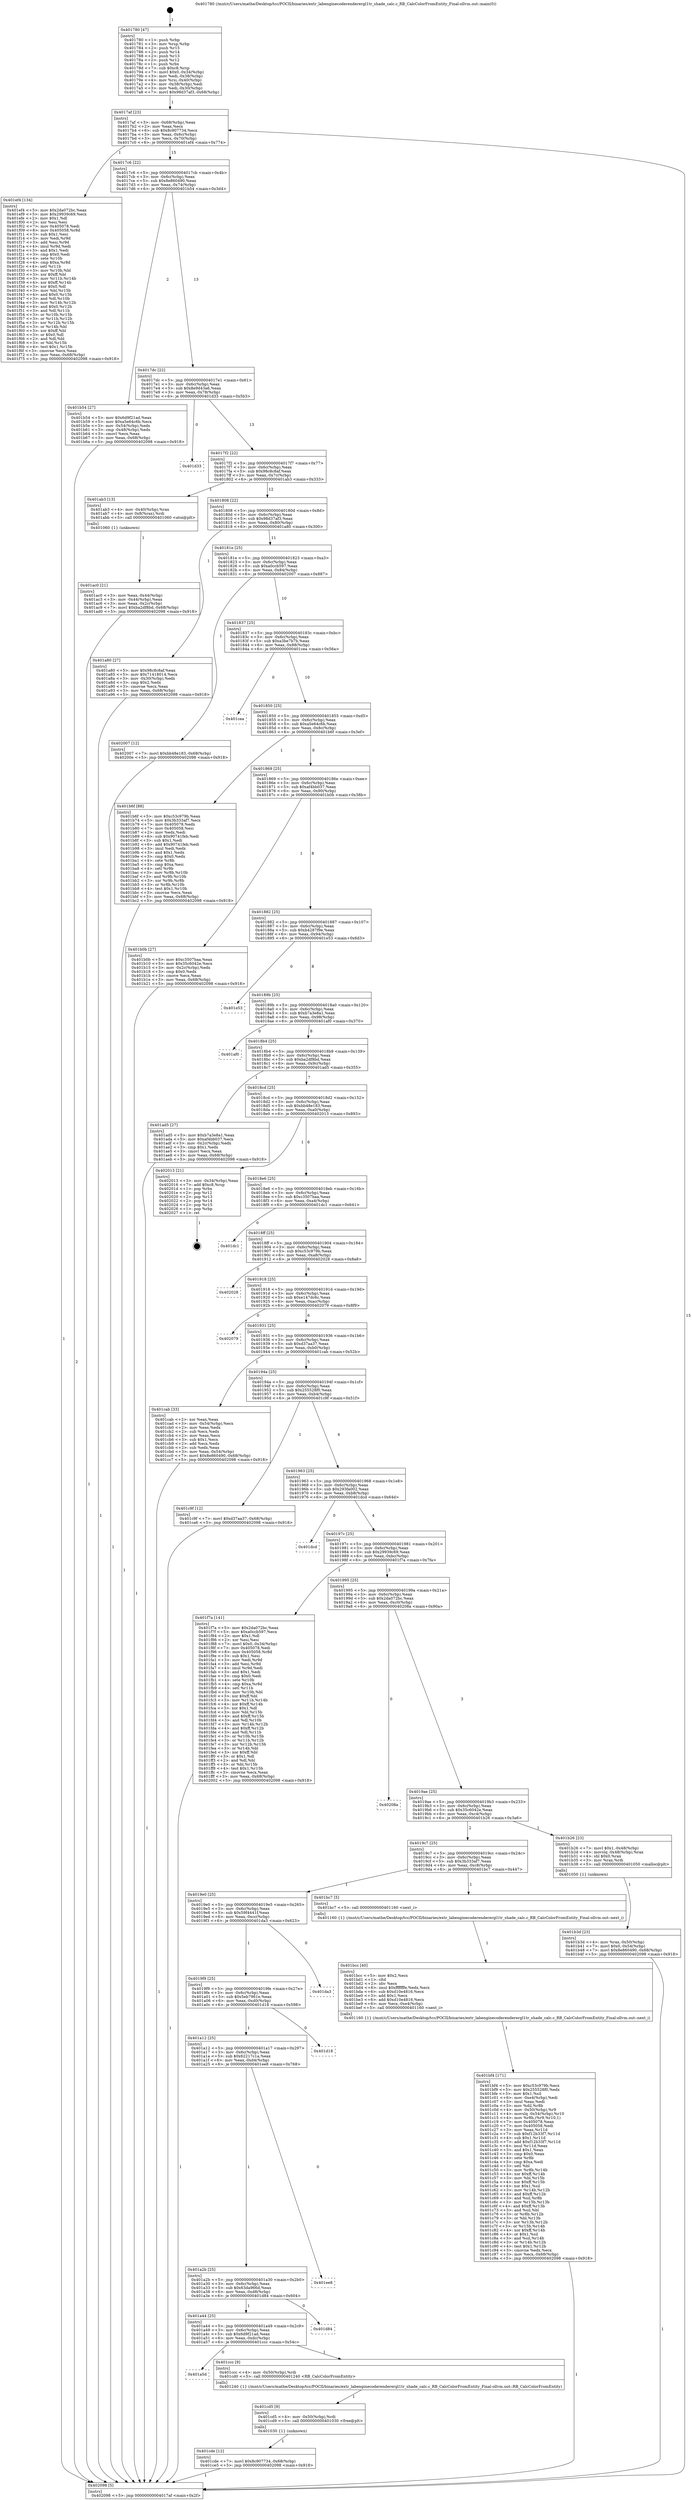 digraph "0x401780" {
  label = "0x401780 (/mnt/c/Users/mathe/Desktop/tcc/POCII/binaries/extr_labenginecoderenderergl1tr_shade_calc.c_RB_CalcColorFromEntity_Final-ollvm.out::main(0))"
  labelloc = "t"
  node[shape=record]

  Entry [label="",width=0.3,height=0.3,shape=circle,fillcolor=black,style=filled]
  "0x4017af" [label="{
     0x4017af [23]\l
     | [instrs]\l
     &nbsp;&nbsp;0x4017af \<+3\>: mov -0x68(%rbp),%eax\l
     &nbsp;&nbsp;0x4017b2 \<+2\>: mov %eax,%ecx\l
     &nbsp;&nbsp;0x4017b4 \<+6\>: sub $0x8c907734,%ecx\l
     &nbsp;&nbsp;0x4017ba \<+3\>: mov %eax,-0x6c(%rbp)\l
     &nbsp;&nbsp;0x4017bd \<+3\>: mov %ecx,-0x70(%rbp)\l
     &nbsp;&nbsp;0x4017c0 \<+6\>: je 0000000000401ef4 \<main+0x774\>\l
  }"]
  "0x401ef4" [label="{
     0x401ef4 [134]\l
     | [instrs]\l
     &nbsp;&nbsp;0x401ef4 \<+5\>: mov $0x2da072bc,%eax\l
     &nbsp;&nbsp;0x401ef9 \<+5\>: mov $0x29939c69,%ecx\l
     &nbsp;&nbsp;0x401efe \<+2\>: mov $0x1,%dl\l
     &nbsp;&nbsp;0x401f00 \<+2\>: xor %esi,%esi\l
     &nbsp;&nbsp;0x401f02 \<+7\>: mov 0x405078,%edi\l
     &nbsp;&nbsp;0x401f09 \<+8\>: mov 0x405058,%r8d\l
     &nbsp;&nbsp;0x401f11 \<+3\>: sub $0x1,%esi\l
     &nbsp;&nbsp;0x401f14 \<+3\>: mov %edi,%r9d\l
     &nbsp;&nbsp;0x401f17 \<+3\>: add %esi,%r9d\l
     &nbsp;&nbsp;0x401f1a \<+4\>: imul %r9d,%edi\l
     &nbsp;&nbsp;0x401f1e \<+3\>: and $0x1,%edi\l
     &nbsp;&nbsp;0x401f21 \<+3\>: cmp $0x0,%edi\l
     &nbsp;&nbsp;0x401f24 \<+4\>: sete %r10b\l
     &nbsp;&nbsp;0x401f28 \<+4\>: cmp $0xa,%r8d\l
     &nbsp;&nbsp;0x401f2c \<+4\>: setl %r11b\l
     &nbsp;&nbsp;0x401f30 \<+3\>: mov %r10b,%bl\l
     &nbsp;&nbsp;0x401f33 \<+3\>: xor $0xff,%bl\l
     &nbsp;&nbsp;0x401f36 \<+3\>: mov %r11b,%r14b\l
     &nbsp;&nbsp;0x401f39 \<+4\>: xor $0xff,%r14b\l
     &nbsp;&nbsp;0x401f3d \<+3\>: xor $0x0,%dl\l
     &nbsp;&nbsp;0x401f40 \<+3\>: mov %bl,%r15b\l
     &nbsp;&nbsp;0x401f43 \<+4\>: and $0x0,%r15b\l
     &nbsp;&nbsp;0x401f47 \<+3\>: and %dl,%r10b\l
     &nbsp;&nbsp;0x401f4a \<+3\>: mov %r14b,%r12b\l
     &nbsp;&nbsp;0x401f4d \<+4\>: and $0x0,%r12b\l
     &nbsp;&nbsp;0x401f51 \<+3\>: and %dl,%r11b\l
     &nbsp;&nbsp;0x401f54 \<+3\>: or %r10b,%r15b\l
     &nbsp;&nbsp;0x401f57 \<+3\>: or %r11b,%r12b\l
     &nbsp;&nbsp;0x401f5a \<+3\>: xor %r12b,%r15b\l
     &nbsp;&nbsp;0x401f5d \<+3\>: or %r14b,%bl\l
     &nbsp;&nbsp;0x401f60 \<+3\>: xor $0xff,%bl\l
     &nbsp;&nbsp;0x401f63 \<+3\>: or $0x0,%dl\l
     &nbsp;&nbsp;0x401f66 \<+2\>: and %dl,%bl\l
     &nbsp;&nbsp;0x401f68 \<+3\>: or %bl,%r15b\l
     &nbsp;&nbsp;0x401f6b \<+4\>: test $0x1,%r15b\l
     &nbsp;&nbsp;0x401f6f \<+3\>: cmovne %ecx,%eax\l
     &nbsp;&nbsp;0x401f72 \<+3\>: mov %eax,-0x68(%rbp)\l
     &nbsp;&nbsp;0x401f75 \<+5\>: jmp 0000000000402098 \<main+0x918\>\l
  }"]
  "0x4017c6" [label="{
     0x4017c6 [22]\l
     | [instrs]\l
     &nbsp;&nbsp;0x4017c6 \<+5\>: jmp 00000000004017cb \<main+0x4b\>\l
     &nbsp;&nbsp;0x4017cb \<+3\>: mov -0x6c(%rbp),%eax\l
     &nbsp;&nbsp;0x4017ce \<+5\>: sub $0x8e860490,%eax\l
     &nbsp;&nbsp;0x4017d3 \<+3\>: mov %eax,-0x74(%rbp)\l
     &nbsp;&nbsp;0x4017d6 \<+6\>: je 0000000000401b54 \<main+0x3d4\>\l
  }"]
  Exit [label="",width=0.3,height=0.3,shape=circle,fillcolor=black,style=filled,peripheries=2]
  "0x401b54" [label="{
     0x401b54 [27]\l
     | [instrs]\l
     &nbsp;&nbsp;0x401b54 \<+5\>: mov $0x6d9f21ad,%eax\l
     &nbsp;&nbsp;0x401b59 \<+5\>: mov $0xa5e64c6b,%ecx\l
     &nbsp;&nbsp;0x401b5e \<+3\>: mov -0x54(%rbp),%edx\l
     &nbsp;&nbsp;0x401b61 \<+3\>: cmp -0x48(%rbp),%edx\l
     &nbsp;&nbsp;0x401b64 \<+3\>: cmovl %ecx,%eax\l
     &nbsp;&nbsp;0x401b67 \<+3\>: mov %eax,-0x68(%rbp)\l
     &nbsp;&nbsp;0x401b6a \<+5\>: jmp 0000000000402098 \<main+0x918\>\l
  }"]
  "0x4017dc" [label="{
     0x4017dc [22]\l
     | [instrs]\l
     &nbsp;&nbsp;0x4017dc \<+5\>: jmp 00000000004017e1 \<main+0x61\>\l
     &nbsp;&nbsp;0x4017e1 \<+3\>: mov -0x6c(%rbp),%eax\l
     &nbsp;&nbsp;0x4017e4 \<+5\>: sub $0x8e9d43a6,%eax\l
     &nbsp;&nbsp;0x4017e9 \<+3\>: mov %eax,-0x78(%rbp)\l
     &nbsp;&nbsp;0x4017ec \<+6\>: je 0000000000401d33 \<main+0x5b3\>\l
  }"]
  "0x401cde" [label="{
     0x401cde [12]\l
     | [instrs]\l
     &nbsp;&nbsp;0x401cde \<+7\>: movl $0x8c907734,-0x68(%rbp)\l
     &nbsp;&nbsp;0x401ce5 \<+5\>: jmp 0000000000402098 \<main+0x918\>\l
  }"]
  "0x401d33" [label="{
     0x401d33\l
  }", style=dashed]
  "0x4017f2" [label="{
     0x4017f2 [22]\l
     | [instrs]\l
     &nbsp;&nbsp;0x4017f2 \<+5\>: jmp 00000000004017f7 \<main+0x77\>\l
     &nbsp;&nbsp;0x4017f7 \<+3\>: mov -0x6c(%rbp),%eax\l
     &nbsp;&nbsp;0x4017fa \<+5\>: sub $0x98c8c8af,%eax\l
     &nbsp;&nbsp;0x4017ff \<+3\>: mov %eax,-0x7c(%rbp)\l
     &nbsp;&nbsp;0x401802 \<+6\>: je 0000000000401ab3 \<main+0x333\>\l
  }"]
  "0x401cd5" [label="{
     0x401cd5 [9]\l
     | [instrs]\l
     &nbsp;&nbsp;0x401cd5 \<+4\>: mov -0x50(%rbp),%rdi\l
     &nbsp;&nbsp;0x401cd9 \<+5\>: call 0000000000401030 \<free@plt\>\l
     | [calls]\l
     &nbsp;&nbsp;0x401030 \{1\} (unknown)\l
  }"]
  "0x401ab3" [label="{
     0x401ab3 [13]\l
     | [instrs]\l
     &nbsp;&nbsp;0x401ab3 \<+4\>: mov -0x40(%rbp),%rax\l
     &nbsp;&nbsp;0x401ab7 \<+4\>: mov 0x8(%rax),%rdi\l
     &nbsp;&nbsp;0x401abb \<+5\>: call 0000000000401060 \<atoi@plt\>\l
     | [calls]\l
     &nbsp;&nbsp;0x401060 \{1\} (unknown)\l
  }"]
  "0x401808" [label="{
     0x401808 [22]\l
     | [instrs]\l
     &nbsp;&nbsp;0x401808 \<+5\>: jmp 000000000040180d \<main+0x8d\>\l
     &nbsp;&nbsp;0x40180d \<+3\>: mov -0x6c(%rbp),%eax\l
     &nbsp;&nbsp;0x401810 \<+5\>: sub $0x98d37af3,%eax\l
     &nbsp;&nbsp;0x401815 \<+3\>: mov %eax,-0x80(%rbp)\l
     &nbsp;&nbsp;0x401818 \<+6\>: je 0000000000401a80 \<main+0x300\>\l
  }"]
  "0x401a5d" [label="{
     0x401a5d\l
  }", style=dashed]
  "0x401a80" [label="{
     0x401a80 [27]\l
     | [instrs]\l
     &nbsp;&nbsp;0x401a80 \<+5\>: mov $0x98c8c8af,%eax\l
     &nbsp;&nbsp;0x401a85 \<+5\>: mov $0x71418014,%ecx\l
     &nbsp;&nbsp;0x401a8a \<+3\>: mov -0x30(%rbp),%edx\l
     &nbsp;&nbsp;0x401a8d \<+3\>: cmp $0x2,%edx\l
     &nbsp;&nbsp;0x401a90 \<+3\>: cmovne %ecx,%eax\l
     &nbsp;&nbsp;0x401a93 \<+3\>: mov %eax,-0x68(%rbp)\l
     &nbsp;&nbsp;0x401a96 \<+5\>: jmp 0000000000402098 \<main+0x918\>\l
  }"]
  "0x40181e" [label="{
     0x40181e [25]\l
     | [instrs]\l
     &nbsp;&nbsp;0x40181e \<+5\>: jmp 0000000000401823 \<main+0xa3\>\l
     &nbsp;&nbsp;0x401823 \<+3\>: mov -0x6c(%rbp),%eax\l
     &nbsp;&nbsp;0x401826 \<+5\>: sub $0xa0ccb597,%eax\l
     &nbsp;&nbsp;0x40182b \<+6\>: mov %eax,-0x84(%rbp)\l
     &nbsp;&nbsp;0x401831 \<+6\>: je 0000000000402007 \<main+0x887\>\l
  }"]
  "0x402098" [label="{
     0x402098 [5]\l
     | [instrs]\l
     &nbsp;&nbsp;0x402098 \<+5\>: jmp 00000000004017af \<main+0x2f\>\l
  }"]
  "0x401780" [label="{
     0x401780 [47]\l
     | [instrs]\l
     &nbsp;&nbsp;0x401780 \<+1\>: push %rbp\l
     &nbsp;&nbsp;0x401781 \<+3\>: mov %rsp,%rbp\l
     &nbsp;&nbsp;0x401784 \<+2\>: push %r15\l
     &nbsp;&nbsp;0x401786 \<+2\>: push %r14\l
     &nbsp;&nbsp;0x401788 \<+2\>: push %r13\l
     &nbsp;&nbsp;0x40178a \<+2\>: push %r12\l
     &nbsp;&nbsp;0x40178c \<+1\>: push %rbx\l
     &nbsp;&nbsp;0x40178d \<+7\>: sub $0xc8,%rsp\l
     &nbsp;&nbsp;0x401794 \<+7\>: movl $0x0,-0x34(%rbp)\l
     &nbsp;&nbsp;0x40179b \<+3\>: mov %edi,-0x38(%rbp)\l
     &nbsp;&nbsp;0x40179e \<+4\>: mov %rsi,-0x40(%rbp)\l
     &nbsp;&nbsp;0x4017a2 \<+3\>: mov -0x38(%rbp),%edi\l
     &nbsp;&nbsp;0x4017a5 \<+3\>: mov %edi,-0x30(%rbp)\l
     &nbsp;&nbsp;0x4017a8 \<+7\>: movl $0x98d37af3,-0x68(%rbp)\l
  }"]
  "0x401ac0" [label="{
     0x401ac0 [21]\l
     | [instrs]\l
     &nbsp;&nbsp;0x401ac0 \<+3\>: mov %eax,-0x44(%rbp)\l
     &nbsp;&nbsp;0x401ac3 \<+3\>: mov -0x44(%rbp),%eax\l
     &nbsp;&nbsp;0x401ac6 \<+3\>: mov %eax,-0x2c(%rbp)\l
     &nbsp;&nbsp;0x401ac9 \<+7\>: movl $0xba2df8bd,-0x68(%rbp)\l
     &nbsp;&nbsp;0x401ad0 \<+5\>: jmp 0000000000402098 \<main+0x918\>\l
  }"]
  "0x401ccc" [label="{
     0x401ccc [9]\l
     | [instrs]\l
     &nbsp;&nbsp;0x401ccc \<+4\>: mov -0x50(%rbp),%rdi\l
     &nbsp;&nbsp;0x401cd0 \<+5\>: call 0000000000401240 \<RB_CalcColorFromEntity\>\l
     | [calls]\l
     &nbsp;&nbsp;0x401240 \{1\} (/mnt/c/Users/mathe/Desktop/tcc/POCII/binaries/extr_labenginecoderenderergl1tr_shade_calc.c_RB_CalcColorFromEntity_Final-ollvm.out::RB_CalcColorFromEntity)\l
  }"]
  "0x402007" [label="{
     0x402007 [12]\l
     | [instrs]\l
     &nbsp;&nbsp;0x402007 \<+7\>: movl $0xbb48e183,-0x68(%rbp)\l
     &nbsp;&nbsp;0x40200e \<+5\>: jmp 0000000000402098 \<main+0x918\>\l
  }"]
  "0x401837" [label="{
     0x401837 [25]\l
     | [instrs]\l
     &nbsp;&nbsp;0x401837 \<+5\>: jmp 000000000040183c \<main+0xbc\>\l
     &nbsp;&nbsp;0x40183c \<+3\>: mov -0x6c(%rbp),%eax\l
     &nbsp;&nbsp;0x40183f \<+5\>: sub $0xa3be7b7b,%eax\l
     &nbsp;&nbsp;0x401844 \<+6\>: mov %eax,-0x88(%rbp)\l
     &nbsp;&nbsp;0x40184a \<+6\>: je 0000000000401cea \<main+0x56a\>\l
  }"]
  "0x401a44" [label="{
     0x401a44 [25]\l
     | [instrs]\l
     &nbsp;&nbsp;0x401a44 \<+5\>: jmp 0000000000401a49 \<main+0x2c9\>\l
     &nbsp;&nbsp;0x401a49 \<+3\>: mov -0x6c(%rbp),%eax\l
     &nbsp;&nbsp;0x401a4c \<+5\>: sub $0x6d9f21ad,%eax\l
     &nbsp;&nbsp;0x401a51 \<+6\>: mov %eax,-0xdc(%rbp)\l
     &nbsp;&nbsp;0x401a57 \<+6\>: je 0000000000401ccc \<main+0x54c\>\l
  }"]
  "0x401cea" [label="{
     0x401cea\l
  }", style=dashed]
  "0x401850" [label="{
     0x401850 [25]\l
     | [instrs]\l
     &nbsp;&nbsp;0x401850 \<+5\>: jmp 0000000000401855 \<main+0xd5\>\l
     &nbsp;&nbsp;0x401855 \<+3\>: mov -0x6c(%rbp),%eax\l
     &nbsp;&nbsp;0x401858 \<+5\>: sub $0xa5e64c6b,%eax\l
     &nbsp;&nbsp;0x40185d \<+6\>: mov %eax,-0x8c(%rbp)\l
     &nbsp;&nbsp;0x401863 \<+6\>: je 0000000000401b6f \<main+0x3ef\>\l
  }"]
  "0x401d84" [label="{
     0x401d84\l
  }", style=dashed]
  "0x401b6f" [label="{
     0x401b6f [88]\l
     | [instrs]\l
     &nbsp;&nbsp;0x401b6f \<+5\>: mov $0xc53c979b,%eax\l
     &nbsp;&nbsp;0x401b74 \<+5\>: mov $0x3b333af7,%ecx\l
     &nbsp;&nbsp;0x401b79 \<+7\>: mov 0x405078,%edx\l
     &nbsp;&nbsp;0x401b80 \<+7\>: mov 0x405058,%esi\l
     &nbsp;&nbsp;0x401b87 \<+2\>: mov %edx,%edi\l
     &nbsp;&nbsp;0x401b89 \<+6\>: sub $0x90741feb,%edi\l
     &nbsp;&nbsp;0x401b8f \<+3\>: sub $0x1,%edi\l
     &nbsp;&nbsp;0x401b92 \<+6\>: add $0x90741feb,%edi\l
     &nbsp;&nbsp;0x401b98 \<+3\>: imul %edi,%edx\l
     &nbsp;&nbsp;0x401b9b \<+3\>: and $0x1,%edx\l
     &nbsp;&nbsp;0x401b9e \<+3\>: cmp $0x0,%edx\l
     &nbsp;&nbsp;0x401ba1 \<+4\>: sete %r8b\l
     &nbsp;&nbsp;0x401ba5 \<+3\>: cmp $0xa,%esi\l
     &nbsp;&nbsp;0x401ba8 \<+4\>: setl %r9b\l
     &nbsp;&nbsp;0x401bac \<+3\>: mov %r8b,%r10b\l
     &nbsp;&nbsp;0x401baf \<+3\>: and %r9b,%r10b\l
     &nbsp;&nbsp;0x401bb2 \<+3\>: xor %r9b,%r8b\l
     &nbsp;&nbsp;0x401bb5 \<+3\>: or %r8b,%r10b\l
     &nbsp;&nbsp;0x401bb8 \<+4\>: test $0x1,%r10b\l
     &nbsp;&nbsp;0x401bbc \<+3\>: cmovne %ecx,%eax\l
     &nbsp;&nbsp;0x401bbf \<+3\>: mov %eax,-0x68(%rbp)\l
     &nbsp;&nbsp;0x401bc2 \<+5\>: jmp 0000000000402098 \<main+0x918\>\l
  }"]
  "0x401869" [label="{
     0x401869 [25]\l
     | [instrs]\l
     &nbsp;&nbsp;0x401869 \<+5\>: jmp 000000000040186e \<main+0xee\>\l
     &nbsp;&nbsp;0x40186e \<+3\>: mov -0x6c(%rbp),%eax\l
     &nbsp;&nbsp;0x401871 \<+5\>: sub $0xaf4bb037,%eax\l
     &nbsp;&nbsp;0x401876 \<+6\>: mov %eax,-0x90(%rbp)\l
     &nbsp;&nbsp;0x40187c \<+6\>: je 0000000000401b0b \<main+0x38b\>\l
  }"]
  "0x401a2b" [label="{
     0x401a2b [25]\l
     | [instrs]\l
     &nbsp;&nbsp;0x401a2b \<+5\>: jmp 0000000000401a30 \<main+0x2b0\>\l
     &nbsp;&nbsp;0x401a30 \<+3\>: mov -0x6c(%rbp),%eax\l
     &nbsp;&nbsp;0x401a33 \<+5\>: sub $0x63da966d,%eax\l
     &nbsp;&nbsp;0x401a38 \<+6\>: mov %eax,-0xd8(%rbp)\l
     &nbsp;&nbsp;0x401a3e \<+6\>: je 0000000000401d84 \<main+0x604\>\l
  }"]
  "0x401b0b" [label="{
     0x401b0b [27]\l
     | [instrs]\l
     &nbsp;&nbsp;0x401b0b \<+5\>: mov $0xc3507baa,%eax\l
     &nbsp;&nbsp;0x401b10 \<+5\>: mov $0x35c6042e,%ecx\l
     &nbsp;&nbsp;0x401b15 \<+3\>: mov -0x2c(%rbp),%edx\l
     &nbsp;&nbsp;0x401b18 \<+3\>: cmp $0x0,%edx\l
     &nbsp;&nbsp;0x401b1b \<+3\>: cmove %ecx,%eax\l
     &nbsp;&nbsp;0x401b1e \<+3\>: mov %eax,-0x68(%rbp)\l
     &nbsp;&nbsp;0x401b21 \<+5\>: jmp 0000000000402098 \<main+0x918\>\l
  }"]
  "0x401882" [label="{
     0x401882 [25]\l
     | [instrs]\l
     &nbsp;&nbsp;0x401882 \<+5\>: jmp 0000000000401887 \<main+0x107\>\l
     &nbsp;&nbsp;0x401887 \<+3\>: mov -0x6c(%rbp),%eax\l
     &nbsp;&nbsp;0x40188a \<+5\>: sub $0xb4287f9e,%eax\l
     &nbsp;&nbsp;0x40188f \<+6\>: mov %eax,-0x94(%rbp)\l
     &nbsp;&nbsp;0x401895 \<+6\>: je 0000000000401e53 \<main+0x6d3\>\l
  }"]
  "0x401ee8" [label="{
     0x401ee8\l
  }", style=dashed]
  "0x401e53" [label="{
     0x401e53\l
  }", style=dashed]
  "0x40189b" [label="{
     0x40189b [25]\l
     | [instrs]\l
     &nbsp;&nbsp;0x40189b \<+5\>: jmp 00000000004018a0 \<main+0x120\>\l
     &nbsp;&nbsp;0x4018a0 \<+3\>: mov -0x6c(%rbp),%eax\l
     &nbsp;&nbsp;0x4018a3 \<+5\>: sub $0xb7a3e8a1,%eax\l
     &nbsp;&nbsp;0x4018a8 \<+6\>: mov %eax,-0x98(%rbp)\l
     &nbsp;&nbsp;0x4018ae \<+6\>: je 0000000000401af0 \<main+0x370\>\l
  }"]
  "0x401a12" [label="{
     0x401a12 [25]\l
     | [instrs]\l
     &nbsp;&nbsp;0x401a12 \<+5\>: jmp 0000000000401a17 \<main+0x297\>\l
     &nbsp;&nbsp;0x401a17 \<+3\>: mov -0x6c(%rbp),%eax\l
     &nbsp;&nbsp;0x401a1a \<+5\>: sub $0x62217c1a,%eax\l
     &nbsp;&nbsp;0x401a1f \<+6\>: mov %eax,-0xd4(%rbp)\l
     &nbsp;&nbsp;0x401a25 \<+6\>: je 0000000000401ee8 \<main+0x768\>\l
  }"]
  "0x401af0" [label="{
     0x401af0\l
  }", style=dashed]
  "0x4018b4" [label="{
     0x4018b4 [25]\l
     | [instrs]\l
     &nbsp;&nbsp;0x4018b4 \<+5\>: jmp 00000000004018b9 \<main+0x139\>\l
     &nbsp;&nbsp;0x4018b9 \<+3\>: mov -0x6c(%rbp),%eax\l
     &nbsp;&nbsp;0x4018bc \<+5\>: sub $0xba2df8bd,%eax\l
     &nbsp;&nbsp;0x4018c1 \<+6\>: mov %eax,-0x9c(%rbp)\l
     &nbsp;&nbsp;0x4018c7 \<+6\>: je 0000000000401ad5 \<main+0x355\>\l
  }"]
  "0x401d18" [label="{
     0x401d18\l
  }", style=dashed]
  "0x401ad5" [label="{
     0x401ad5 [27]\l
     | [instrs]\l
     &nbsp;&nbsp;0x401ad5 \<+5\>: mov $0xb7a3e8a1,%eax\l
     &nbsp;&nbsp;0x401ada \<+5\>: mov $0xaf4bb037,%ecx\l
     &nbsp;&nbsp;0x401adf \<+3\>: mov -0x2c(%rbp),%edx\l
     &nbsp;&nbsp;0x401ae2 \<+3\>: cmp $0x1,%edx\l
     &nbsp;&nbsp;0x401ae5 \<+3\>: cmovl %ecx,%eax\l
     &nbsp;&nbsp;0x401ae8 \<+3\>: mov %eax,-0x68(%rbp)\l
     &nbsp;&nbsp;0x401aeb \<+5\>: jmp 0000000000402098 \<main+0x918\>\l
  }"]
  "0x4018cd" [label="{
     0x4018cd [25]\l
     | [instrs]\l
     &nbsp;&nbsp;0x4018cd \<+5\>: jmp 00000000004018d2 \<main+0x152\>\l
     &nbsp;&nbsp;0x4018d2 \<+3\>: mov -0x6c(%rbp),%eax\l
     &nbsp;&nbsp;0x4018d5 \<+5\>: sub $0xbb48e183,%eax\l
     &nbsp;&nbsp;0x4018da \<+6\>: mov %eax,-0xa0(%rbp)\l
     &nbsp;&nbsp;0x4018e0 \<+6\>: je 0000000000402013 \<main+0x893\>\l
  }"]
  "0x4019f9" [label="{
     0x4019f9 [25]\l
     | [instrs]\l
     &nbsp;&nbsp;0x4019f9 \<+5\>: jmp 00000000004019fe \<main+0x27e\>\l
     &nbsp;&nbsp;0x4019fe \<+3\>: mov -0x6c(%rbp),%eax\l
     &nbsp;&nbsp;0x401a01 \<+5\>: sub $0x5eb7961e,%eax\l
     &nbsp;&nbsp;0x401a06 \<+6\>: mov %eax,-0xd0(%rbp)\l
     &nbsp;&nbsp;0x401a0c \<+6\>: je 0000000000401d18 \<main+0x598\>\l
  }"]
  "0x402013" [label="{
     0x402013 [21]\l
     | [instrs]\l
     &nbsp;&nbsp;0x402013 \<+3\>: mov -0x34(%rbp),%eax\l
     &nbsp;&nbsp;0x402016 \<+7\>: add $0xc8,%rsp\l
     &nbsp;&nbsp;0x40201d \<+1\>: pop %rbx\l
     &nbsp;&nbsp;0x40201e \<+2\>: pop %r12\l
     &nbsp;&nbsp;0x402020 \<+2\>: pop %r13\l
     &nbsp;&nbsp;0x402022 \<+2\>: pop %r14\l
     &nbsp;&nbsp;0x402024 \<+2\>: pop %r15\l
     &nbsp;&nbsp;0x402026 \<+1\>: pop %rbp\l
     &nbsp;&nbsp;0x402027 \<+1\>: ret\l
  }"]
  "0x4018e6" [label="{
     0x4018e6 [25]\l
     | [instrs]\l
     &nbsp;&nbsp;0x4018e6 \<+5\>: jmp 00000000004018eb \<main+0x16b\>\l
     &nbsp;&nbsp;0x4018eb \<+3\>: mov -0x6c(%rbp),%eax\l
     &nbsp;&nbsp;0x4018ee \<+5\>: sub $0xc3507baa,%eax\l
     &nbsp;&nbsp;0x4018f3 \<+6\>: mov %eax,-0xa4(%rbp)\l
     &nbsp;&nbsp;0x4018f9 \<+6\>: je 0000000000401dc1 \<main+0x641\>\l
  }"]
  "0x401da3" [label="{
     0x401da3\l
  }", style=dashed]
  "0x401dc1" [label="{
     0x401dc1\l
  }", style=dashed]
  "0x4018ff" [label="{
     0x4018ff [25]\l
     | [instrs]\l
     &nbsp;&nbsp;0x4018ff \<+5\>: jmp 0000000000401904 \<main+0x184\>\l
     &nbsp;&nbsp;0x401904 \<+3\>: mov -0x6c(%rbp),%eax\l
     &nbsp;&nbsp;0x401907 \<+5\>: sub $0xc53c979b,%eax\l
     &nbsp;&nbsp;0x40190c \<+6\>: mov %eax,-0xa8(%rbp)\l
     &nbsp;&nbsp;0x401912 \<+6\>: je 0000000000402028 \<main+0x8a8\>\l
  }"]
  "0x401bf4" [label="{
     0x401bf4 [171]\l
     | [instrs]\l
     &nbsp;&nbsp;0x401bf4 \<+5\>: mov $0xc53c979b,%ecx\l
     &nbsp;&nbsp;0x401bf9 \<+5\>: mov $0x255528f0,%edx\l
     &nbsp;&nbsp;0x401bfe \<+3\>: mov $0x1,%sil\l
     &nbsp;&nbsp;0x401c01 \<+6\>: mov -0xe4(%rbp),%edi\l
     &nbsp;&nbsp;0x401c07 \<+3\>: imul %eax,%edi\l
     &nbsp;&nbsp;0x401c0a \<+3\>: mov %dil,%r8b\l
     &nbsp;&nbsp;0x401c0d \<+4\>: mov -0x50(%rbp),%r9\l
     &nbsp;&nbsp;0x401c11 \<+4\>: movslq -0x54(%rbp),%r10\l
     &nbsp;&nbsp;0x401c15 \<+4\>: mov %r8b,(%r9,%r10,1)\l
     &nbsp;&nbsp;0x401c19 \<+7\>: mov 0x405078,%eax\l
     &nbsp;&nbsp;0x401c20 \<+7\>: mov 0x405058,%edi\l
     &nbsp;&nbsp;0x401c27 \<+3\>: mov %eax,%r11d\l
     &nbsp;&nbsp;0x401c2a \<+7\>: sub $0xf12b33f7,%r11d\l
     &nbsp;&nbsp;0x401c31 \<+4\>: sub $0x1,%r11d\l
     &nbsp;&nbsp;0x401c35 \<+7\>: add $0xf12b33f7,%r11d\l
     &nbsp;&nbsp;0x401c3c \<+4\>: imul %r11d,%eax\l
     &nbsp;&nbsp;0x401c40 \<+3\>: and $0x1,%eax\l
     &nbsp;&nbsp;0x401c43 \<+3\>: cmp $0x0,%eax\l
     &nbsp;&nbsp;0x401c46 \<+4\>: sete %r8b\l
     &nbsp;&nbsp;0x401c4a \<+3\>: cmp $0xa,%edi\l
     &nbsp;&nbsp;0x401c4d \<+3\>: setl %bl\l
     &nbsp;&nbsp;0x401c50 \<+3\>: mov %r8b,%r14b\l
     &nbsp;&nbsp;0x401c53 \<+4\>: xor $0xff,%r14b\l
     &nbsp;&nbsp;0x401c57 \<+3\>: mov %bl,%r15b\l
     &nbsp;&nbsp;0x401c5a \<+4\>: xor $0xff,%r15b\l
     &nbsp;&nbsp;0x401c5e \<+4\>: xor $0x1,%sil\l
     &nbsp;&nbsp;0x401c62 \<+3\>: mov %r14b,%r12b\l
     &nbsp;&nbsp;0x401c65 \<+4\>: and $0xff,%r12b\l
     &nbsp;&nbsp;0x401c69 \<+3\>: and %sil,%r8b\l
     &nbsp;&nbsp;0x401c6c \<+3\>: mov %r15b,%r13b\l
     &nbsp;&nbsp;0x401c6f \<+4\>: and $0xff,%r13b\l
     &nbsp;&nbsp;0x401c73 \<+3\>: and %sil,%bl\l
     &nbsp;&nbsp;0x401c76 \<+3\>: or %r8b,%r12b\l
     &nbsp;&nbsp;0x401c79 \<+3\>: or %bl,%r13b\l
     &nbsp;&nbsp;0x401c7c \<+3\>: xor %r13b,%r12b\l
     &nbsp;&nbsp;0x401c7f \<+3\>: or %r15b,%r14b\l
     &nbsp;&nbsp;0x401c82 \<+4\>: xor $0xff,%r14b\l
     &nbsp;&nbsp;0x401c86 \<+4\>: or $0x1,%sil\l
     &nbsp;&nbsp;0x401c8a \<+3\>: and %sil,%r14b\l
     &nbsp;&nbsp;0x401c8d \<+3\>: or %r14b,%r12b\l
     &nbsp;&nbsp;0x401c90 \<+4\>: test $0x1,%r12b\l
     &nbsp;&nbsp;0x401c94 \<+3\>: cmovne %edx,%ecx\l
     &nbsp;&nbsp;0x401c97 \<+3\>: mov %ecx,-0x68(%rbp)\l
     &nbsp;&nbsp;0x401c9a \<+5\>: jmp 0000000000402098 \<main+0x918\>\l
  }"]
  "0x402028" [label="{
     0x402028\l
  }", style=dashed]
  "0x401918" [label="{
     0x401918 [25]\l
     | [instrs]\l
     &nbsp;&nbsp;0x401918 \<+5\>: jmp 000000000040191d \<main+0x19d\>\l
     &nbsp;&nbsp;0x40191d \<+3\>: mov -0x6c(%rbp),%eax\l
     &nbsp;&nbsp;0x401920 \<+5\>: sub $0xe147dc6c,%eax\l
     &nbsp;&nbsp;0x401925 \<+6\>: mov %eax,-0xac(%rbp)\l
     &nbsp;&nbsp;0x40192b \<+6\>: je 0000000000402079 \<main+0x8f9\>\l
  }"]
  "0x401bcc" [label="{
     0x401bcc [40]\l
     | [instrs]\l
     &nbsp;&nbsp;0x401bcc \<+5\>: mov $0x2,%ecx\l
     &nbsp;&nbsp;0x401bd1 \<+1\>: cltd\l
     &nbsp;&nbsp;0x401bd2 \<+2\>: idiv %ecx\l
     &nbsp;&nbsp;0x401bd4 \<+6\>: imul $0xfffffffe,%edx,%ecx\l
     &nbsp;&nbsp;0x401bda \<+6\>: sub $0xd10e4816,%ecx\l
     &nbsp;&nbsp;0x401be0 \<+3\>: add $0x1,%ecx\l
     &nbsp;&nbsp;0x401be3 \<+6\>: add $0xd10e4816,%ecx\l
     &nbsp;&nbsp;0x401be9 \<+6\>: mov %ecx,-0xe4(%rbp)\l
     &nbsp;&nbsp;0x401bef \<+5\>: call 0000000000401160 \<next_i\>\l
     | [calls]\l
     &nbsp;&nbsp;0x401160 \{1\} (/mnt/c/Users/mathe/Desktop/tcc/POCII/binaries/extr_labenginecoderenderergl1tr_shade_calc.c_RB_CalcColorFromEntity_Final-ollvm.out::next_i)\l
  }"]
  "0x402079" [label="{
     0x402079\l
  }", style=dashed]
  "0x401931" [label="{
     0x401931 [25]\l
     | [instrs]\l
     &nbsp;&nbsp;0x401931 \<+5\>: jmp 0000000000401936 \<main+0x1b6\>\l
     &nbsp;&nbsp;0x401936 \<+3\>: mov -0x6c(%rbp),%eax\l
     &nbsp;&nbsp;0x401939 \<+5\>: sub $0xd37aa37,%eax\l
     &nbsp;&nbsp;0x40193e \<+6\>: mov %eax,-0xb0(%rbp)\l
     &nbsp;&nbsp;0x401944 \<+6\>: je 0000000000401cab \<main+0x52b\>\l
  }"]
  "0x4019e0" [label="{
     0x4019e0 [25]\l
     | [instrs]\l
     &nbsp;&nbsp;0x4019e0 \<+5\>: jmp 00000000004019e5 \<main+0x265\>\l
     &nbsp;&nbsp;0x4019e5 \<+3\>: mov -0x6c(%rbp),%eax\l
     &nbsp;&nbsp;0x4019e8 \<+5\>: sub $0x59f4441f,%eax\l
     &nbsp;&nbsp;0x4019ed \<+6\>: mov %eax,-0xcc(%rbp)\l
     &nbsp;&nbsp;0x4019f3 \<+6\>: je 0000000000401da3 \<main+0x623\>\l
  }"]
  "0x401cab" [label="{
     0x401cab [33]\l
     | [instrs]\l
     &nbsp;&nbsp;0x401cab \<+2\>: xor %eax,%eax\l
     &nbsp;&nbsp;0x401cad \<+3\>: mov -0x54(%rbp),%ecx\l
     &nbsp;&nbsp;0x401cb0 \<+2\>: mov %eax,%edx\l
     &nbsp;&nbsp;0x401cb2 \<+2\>: sub %ecx,%edx\l
     &nbsp;&nbsp;0x401cb4 \<+2\>: mov %eax,%ecx\l
     &nbsp;&nbsp;0x401cb6 \<+3\>: sub $0x1,%ecx\l
     &nbsp;&nbsp;0x401cb9 \<+2\>: add %ecx,%edx\l
     &nbsp;&nbsp;0x401cbb \<+2\>: sub %edx,%eax\l
     &nbsp;&nbsp;0x401cbd \<+3\>: mov %eax,-0x54(%rbp)\l
     &nbsp;&nbsp;0x401cc0 \<+7\>: movl $0x8e860490,-0x68(%rbp)\l
     &nbsp;&nbsp;0x401cc7 \<+5\>: jmp 0000000000402098 \<main+0x918\>\l
  }"]
  "0x40194a" [label="{
     0x40194a [25]\l
     | [instrs]\l
     &nbsp;&nbsp;0x40194a \<+5\>: jmp 000000000040194f \<main+0x1cf\>\l
     &nbsp;&nbsp;0x40194f \<+3\>: mov -0x6c(%rbp),%eax\l
     &nbsp;&nbsp;0x401952 \<+5\>: sub $0x255528f0,%eax\l
     &nbsp;&nbsp;0x401957 \<+6\>: mov %eax,-0xb4(%rbp)\l
     &nbsp;&nbsp;0x40195d \<+6\>: je 0000000000401c9f \<main+0x51f\>\l
  }"]
  "0x401bc7" [label="{
     0x401bc7 [5]\l
     | [instrs]\l
     &nbsp;&nbsp;0x401bc7 \<+5\>: call 0000000000401160 \<next_i\>\l
     | [calls]\l
     &nbsp;&nbsp;0x401160 \{1\} (/mnt/c/Users/mathe/Desktop/tcc/POCII/binaries/extr_labenginecoderenderergl1tr_shade_calc.c_RB_CalcColorFromEntity_Final-ollvm.out::next_i)\l
  }"]
  "0x401c9f" [label="{
     0x401c9f [12]\l
     | [instrs]\l
     &nbsp;&nbsp;0x401c9f \<+7\>: movl $0xd37aa37,-0x68(%rbp)\l
     &nbsp;&nbsp;0x401ca6 \<+5\>: jmp 0000000000402098 \<main+0x918\>\l
  }"]
  "0x401963" [label="{
     0x401963 [25]\l
     | [instrs]\l
     &nbsp;&nbsp;0x401963 \<+5\>: jmp 0000000000401968 \<main+0x1e8\>\l
     &nbsp;&nbsp;0x401968 \<+3\>: mov -0x6c(%rbp),%eax\l
     &nbsp;&nbsp;0x40196b \<+5\>: sub $0x293fa002,%eax\l
     &nbsp;&nbsp;0x401970 \<+6\>: mov %eax,-0xb8(%rbp)\l
     &nbsp;&nbsp;0x401976 \<+6\>: je 0000000000401dcd \<main+0x64d\>\l
  }"]
  "0x401b3d" [label="{
     0x401b3d [23]\l
     | [instrs]\l
     &nbsp;&nbsp;0x401b3d \<+4\>: mov %rax,-0x50(%rbp)\l
     &nbsp;&nbsp;0x401b41 \<+7\>: movl $0x0,-0x54(%rbp)\l
     &nbsp;&nbsp;0x401b48 \<+7\>: movl $0x8e860490,-0x68(%rbp)\l
     &nbsp;&nbsp;0x401b4f \<+5\>: jmp 0000000000402098 \<main+0x918\>\l
  }"]
  "0x401dcd" [label="{
     0x401dcd\l
  }", style=dashed]
  "0x40197c" [label="{
     0x40197c [25]\l
     | [instrs]\l
     &nbsp;&nbsp;0x40197c \<+5\>: jmp 0000000000401981 \<main+0x201\>\l
     &nbsp;&nbsp;0x401981 \<+3\>: mov -0x6c(%rbp),%eax\l
     &nbsp;&nbsp;0x401984 \<+5\>: sub $0x29939c69,%eax\l
     &nbsp;&nbsp;0x401989 \<+6\>: mov %eax,-0xbc(%rbp)\l
     &nbsp;&nbsp;0x40198f \<+6\>: je 0000000000401f7a \<main+0x7fa\>\l
  }"]
  "0x4019c7" [label="{
     0x4019c7 [25]\l
     | [instrs]\l
     &nbsp;&nbsp;0x4019c7 \<+5\>: jmp 00000000004019cc \<main+0x24c\>\l
     &nbsp;&nbsp;0x4019cc \<+3\>: mov -0x6c(%rbp),%eax\l
     &nbsp;&nbsp;0x4019cf \<+5\>: sub $0x3b333af7,%eax\l
     &nbsp;&nbsp;0x4019d4 \<+6\>: mov %eax,-0xc8(%rbp)\l
     &nbsp;&nbsp;0x4019da \<+6\>: je 0000000000401bc7 \<main+0x447\>\l
  }"]
  "0x401f7a" [label="{
     0x401f7a [141]\l
     | [instrs]\l
     &nbsp;&nbsp;0x401f7a \<+5\>: mov $0x2da072bc,%eax\l
     &nbsp;&nbsp;0x401f7f \<+5\>: mov $0xa0ccb597,%ecx\l
     &nbsp;&nbsp;0x401f84 \<+2\>: mov $0x1,%dl\l
     &nbsp;&nbsp;0x401f86 \<+2\>: xor %esi,%esi\l
     &nbsp;&nbsp;0x401f88 \<+7\>: movl $0x0,-0x34(%rbp)\l
     &nbsp;&nbsp;0x401f8f \<+7\>: mov 0x405078,%edi\l
     &nbsp;&nbsp;0x401f96 \<+8\>: mov 0x405058,%r8d\l
     &nbsp;&nbsp;0x401f9e \<+3\>: sub $0x1,%esi\l
     &nbsp;&nbsp;0x401fa1 \<+3\>: mov %edi,%r9d\l
     &nbsp;&nbsp;0x401fa4 \<+3\>: add %esi,%r9d\l
     &nbsp;&nbsp;0x401fa7 \<+4\>: imul %r9d,%edi\l
     &nbsp;&nbsp;0x401fab \<+3\>: and $0x1,%edi\l
     &nbsp;&nbsp;0x401fae \<+3\>: cmp $0x0,%edi\l
     &nbsp;&nbsp;0x401fb1 \<+4\>: sete %r10b\l
     &nbsp;&nbsp;0x401fb5 \<+4\>: cmp $0xa,%r8d\l
     &nbsp;&nbsp;0x401fb9 \<+4\>: setl %r11b\l
     &nbsp;&nbsp;0x401fbd \<+3\>: mov %r10b,%bl\l
     &nbsp;&nbsp;0x401fc0 \<+3\>: xor $0xff,%bl\l
     &nbsp;&nbsp;0x401fc3 \<+3\>: mov %r11b,%r14b\l
     &nbsp;&nbsp;0x401fc6 \<+4\>: xor $0xff,%r14b\l
     &nbsp;&nbsp;0x401fca \<+3\>: xor $0x1,%dl\l
     &nbsp;&nbsp;0x401fcd \<+3\>: mov %bl,%r15b\l
     &nbsp;&nbsp;0x401fd0 \<+4\>: and $0xff,%r15b\l
     &nbsp;&nbsp;0x401fd4 \<+3\>: and %dl,%r10b\l
     &nbsp;&nbsp;0x401fd7 \<+3\>: mov %r14b,%r12b\l
     &nbsp;&nbsp;0x401fda \<+4\>: and $0xff,%r12b\l
     &nbsp;&nbsp;0x401fde \<+3\>: and %dl,%r11b\l
     &nbsp;&nbsp;0x401fe1 \<+3\>: or %r10b,%r15b\l
     &nbsp;&nbsp;0x401fe4 \<+3\>: or %r11b,%r12b\l
     &nbsp;&nbsp;0x401fe7 \<+3\>: xor %r12b,%r15b\l
     &nbsp;&nbsp;0x401fea \<+3\>: or %r14b,%bl\l
     &nbsp;&nbsp;0x401fed \<+3\>: xor $0xff,%bl\l
     &nbsp;&nbsp;0x401ff0 \<+3\>: or $0x1,%dl\l
     &nbsp;&nbsp;0x401ff3 \<+2\>: and %dl,%bl\l
     &nbsp;&nbsp;0x401ff5 \<+3\>: or %bl,%r15b\l
     &nbsp;&nbsp;0x401ff8 \<+4\>: test $0x1,%r15b\l
     &nbsp;&nbsp;0x401ffc \<+3\>: cmovne %ecx,%eax\l
     &nbsp;&nbsp;0x401fff \<+3\>: mov %eax,-0x68(%rbp)\l
     &nbsp;&nbsp;0x402002 \<+5\>: jmp 0000000000402098 \<main+0x918\>\l
  }"]
  "0x401995" [label="{
     0x401995 [25]\l
     | [instrs]\l
     &nbsp;&nbsp;0x401995 \<+5\>: jmp 000000000040199a \<main+0x21a\>\l
     &nbsp;&nbsp;0x40199a \<+3\>: mov -0x6c(%rbp),%eax\l
     &nbsp;&nbsp;0x40199d \<+5\>: sub $0x2da072bc,%eax\l
     &nbsp;&nbsp;0x4019a2 \<+6\>: mov %eax,-0xc0(%rbp)\l
     &nbsp;&nbsp;0x4019a8 \<+6\>: je 000000000040208a \<main+0x90a\>\l
  }"]
  "0x401b26" [label="{
     0x401b26 [23]\l
     | [instrs]\l
     &nbsp;&nbsp;0x401b26 \<+7\>: movl $0x1,-0x48(%rbp)\l
     &nbsp;&nbsp;0x401b2d \<+4\>: movslq -0x48(%rbp),%rax\l
     &nbsp;&nbsp;0x401b31 \<+4\>: shl $0x0,%rax\l
     &nbsp;&nbsp;0x401b35 \<+3\>: mov %rax,%rdi\l
     &nbsp;&nbsp;0x401b38 \<+5\>: call 0000000000401050 \<malloc@plt\>\l
     | [calls]\l
     &nbsp;&nbsp;0x401050 \{1\} (unknown)\l
  }"]
  "0x40208a" [label="{
     0x40208a\l
  }", style=dashed]
  "0x4019ae" [label="{
     0x4019ae [25]\l
     | [instrs]\l
     &nbsp;&nbsp;0x4019ae \<+5\>: jmp 00000000004019b3 \<main+0x233\>\l
     &nbsp;&nbsp;0x4019b3 \<+3\>: mov -0x6c(%rbp),%eax\l
     &nbsp;&nbsp;0x4019b6 \<+5\>: sub $0x35c6042e,%eax\l
     &nbsp;&nbsp;0x4019bb \<+6\>: mov %eax,-0xc4(%rbp)\l
     &nbsp;&nbsp;0x4019c1 \<+6\>: je 0000000000401b26 \<main+0x3a6\>\l
  }"]
  Entry -> "0x401780" [label=" 1"]
  "0x4017af" -> "0x401ef4" [label=" 1"]
  "0x4017af" -> "0x4017c6" [label=" 15"]
  "0x402013" -> Exit [label=" 1"]
  "0x4017c6" -> "0x401b54" [label=" 2"]
  "0x4017c6" -> "0x4017dc" [label=" 13"]
  "0x402007" -> "0x402098" [label=" 1"]
  "0x4017dc" -> "0x401d33" [label=" 0"]
  "0x4017dc" -> "0x4017f2" [label=" 13"]
  "0x401f7a" -> "0x402098" [label=" 1"]
  "0x4017f2" -> "0x401ab3" [label=" 1"]
  "0x4017f2" -> "0x401808" [label=" 12"]
  "0x401ef4" -> "0x402098" [label=" 1"]
  "0x401808" -> "0x401a80" [label=" 1"]
  "0x401808" -> "0x40181e" [label=" 11"]
  "0x401a80" -> "0x402098" [label=" 1"]
  "0x401780" -> "0x4017af" [label=" 1"]
  "0x402098" -> "0x4017af" [label=" 15"]
  "0x401ab3" -> "0x401ac0" [label=" 1"]
  "0x401ac0" -> "0x402098" [label=" 1"]
  "0x401cde" -> "0x402098" [label=" 1"]
  "0x40181e" -> "0x402007" [label=" 1"]
  "0x40181e" -> "0x401837" [label=" 10"]
  "0x401cd5" -> "0x401cde" [label=" 1"]
  "0x401837" -> "0x401cea" [label=" 0"]
  "0x401837" -> "0x401850" [label=" 10"]
  "0x401a44" -> "0x401a5d" [label=" 0"]
  "0x401850" -> "0x401b6f" [label=" 1"]
  "0x401850" -> "0x401869" [label=" 9"]
  "0x401a44" -> "0x401ccc" [label=" 1"]
  "0x401869" -> "0x401b0b" [label=" 1"]
  "0x401869" -> "0x401882" [label=" 8"]
  "0x401a2b" -> "0x401a44" [label=" 1"]
  "0x401882" -> "0x401e53" [label=" 0"]
  "0x401882" -> "0x40189b" [label=" 8"]
  "0x401a2b" -> "0x401d84" [label=" 0"]
  "0x40189b" -> "0x401af0" [label=" 0"]
  "0x40189b" -> "0x4018b4" [label=" 8"]
  "0x401a12" -> "0x401a2b" [label=" 1"]
  "0x4018b4" -> "0x401ad5" [label=" 1"]
  "0x4018b4" -> "0x4018cd" [label=" 7"]
  "0x401ad5" -> "0x402098" [label=" 1"]
  "0x401b0b" -> "0x402098" [label=" 1"]
  "0x401a12" -> "0x401ee8" [label=" 0"]
  "0x4018cd" -> "0x402013" [label=" 1"]
  "0x4018cd" -> "0x4018e6" [label=" 6"]
  "0x4019f9" -> "0x401a12" [label=" 1"]
  "0x4018e6" -> "0x401dc1" [label=" 0"]
  "0x4018e6" -> "0x4018ff" [label=" 6"]
  "0x4019f9" -> "0x401d18" [label=" 0"]
  "0x4018ff" -> "0x402028" [label=" 0"]
  "0x4018ff" -> "0x401918" [label=" 6"]
  "0x4019e0" -> "0x4019f9" [label=" 1"]
  "0x401918" -> "0x402079" [label=" 0"]
  "0x401918" -> "0x401931" [label=" 6"]
  "0x4019e0" -> "0x401da3" [label=" 0"]
  "0x401931" -> "0x401cab" [label=" 1"]
  "0x401931" -> "0x40194a" [label=" 5"]
  "0x401ccc" -> "0x401cd5" [label=" 1"]
  "0x40194a" -> "0x401c9f" [label=" 1"]
  "0x40194a" -> "0x401963" [label=" 4"]
  "0x401cab" -> "0x402098" [label=" 1"]
  "0x401963" -> "0x401dcd" [label=" 0"]
  "0x401963" -> "0x40197c" [label=" 4"]
  "0x401bf4" -> "0x402098" [label=" 1"]
  "0x40197c" -> "0x401f7a" [label=" 1"]
  "0x40197c" -> "0x401995" [label=" 3"]
  "0x401bcc" -> "0x401bf4" [label=" 1"]
  "0x401995" -> "0x40208a" [label=" 0"]
  "0x401995" -> "0x4019ae" [label=" 3"]
  "0x401bc7" -> "0x401bcc" [label=" 1"]
  "0x4019ae" -> "0x401b26" [label=" 1"]
  "0x4019ae" -> "0x4019c7" [label=" 2"]
  "0x401b26" -> "0x401b3d" [label=" 1"]
  "0x401b3d" -> "0x402098" [label=" 1"]
  "0x401b54" -> "0x402098" [label=" 2"]
  "0x401b6f" -> "0x402098" [label=" 1"]
  "0x401c9f" -> "0x402098" [label=" 1"]
  "0x4019c7" -> "0x401bc7" [label=" 1"]
  "0x4019c7" -> "0x4019e0" [label=" 1"]
}
